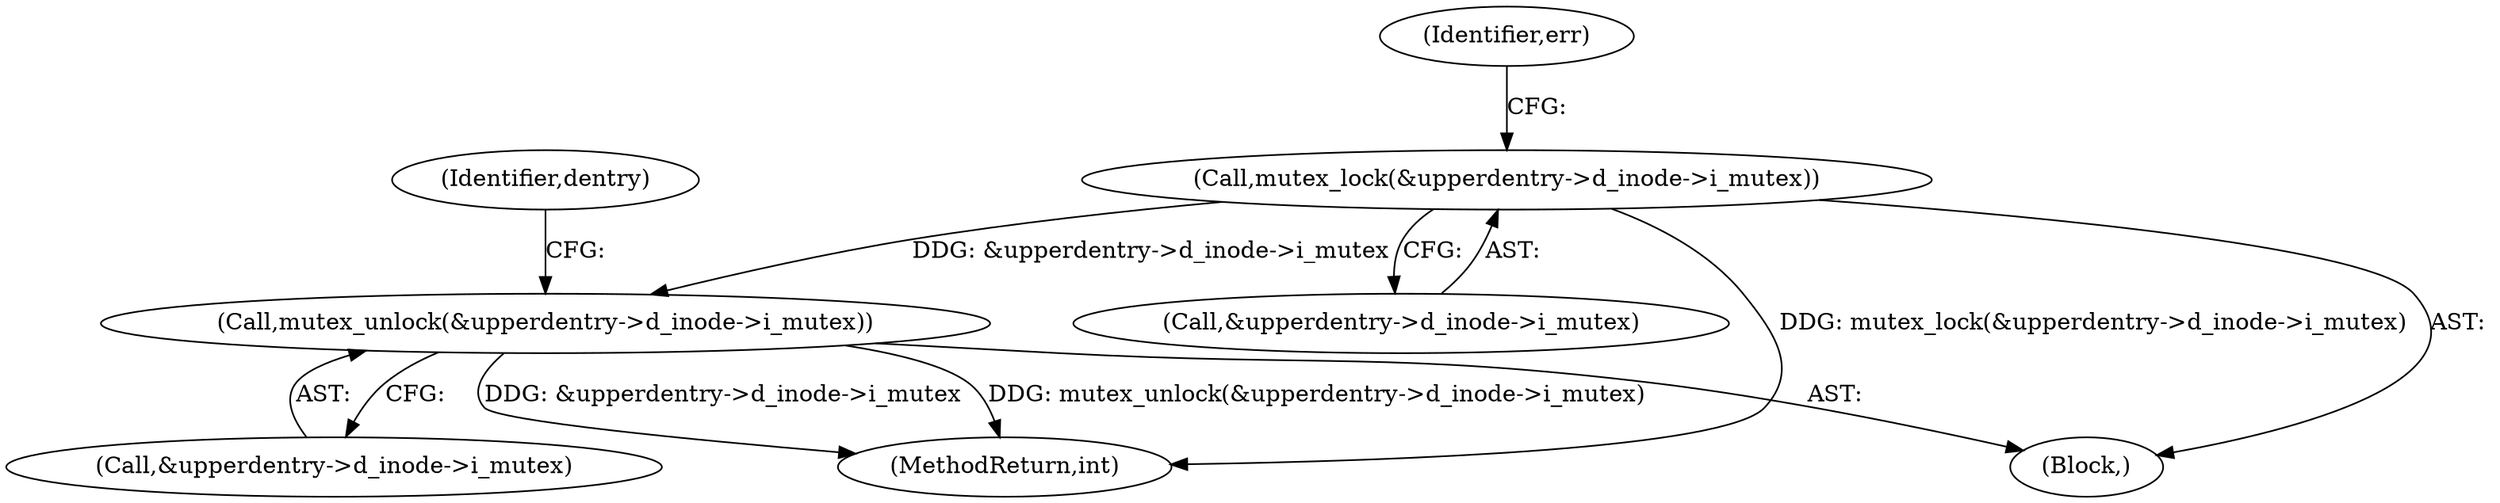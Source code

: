 digraph "0_linux_acff81ec2c79492b180fade3c2894425cd35a545@API" {
"1000125" [label="(Call,mutex_lock(&upperdentry->d_inode->i_mutex))"];
"1000138" [label="(Call,mutex_unlock(&upperdentry->d_inode->i_mutex))"];
"1000126" [label="(Call,&upperdentry->d_inode->i_mutex)"];
"1000150" [label="(MethodReturn,int)"];
"1000133" [label="(Identifier,err)"];
"1000139" [label="(Call,&upperdentry->d_inode->i_mutex)"];
"1000120" [label="(Block,)"];
"1000125" [label="(Call,mutex_lock(&upperdentry->d_inode->i_mutex))"];
"1000146" [label="(Identifier,dentry)"];
"1000138" [label="(Call,mutex_unlock(&upperdentry->d_inode->i_mutex))"];
"1000125" -> "1000120"  [label="AST: "];
"1000125" -> "1000126"  [label="CFG: "];
"1000126" -> "1000125"  [label="AST: "];
"1000133" -> "1000125"  [label="CFG: "];
"1000125" -> "1000150"  [label="DDG: mutex_lock(&upperdentry->d_inode->i_mutex)"];
"1000125" -> "1000138"  [label="DDG: &upperdentry->d_inode->i_mutex"];
"1000138" -> "1000120"  [label="AST: "];
"1000138" -> "1000139"  [label="CFG: "];
"1000139" -> "1000138"  [label="AST: "];
"1000146" -> "1000138"  [label="CFG: "];
"1000138" -> "1000150"  [label="DDG: mutex_unlock(&upperdentry->d_inode->i_mutex)"];
"1000138" -> "1000150"  [label="DDG: &upperdentry->d_inode->i_mutex"];
}

